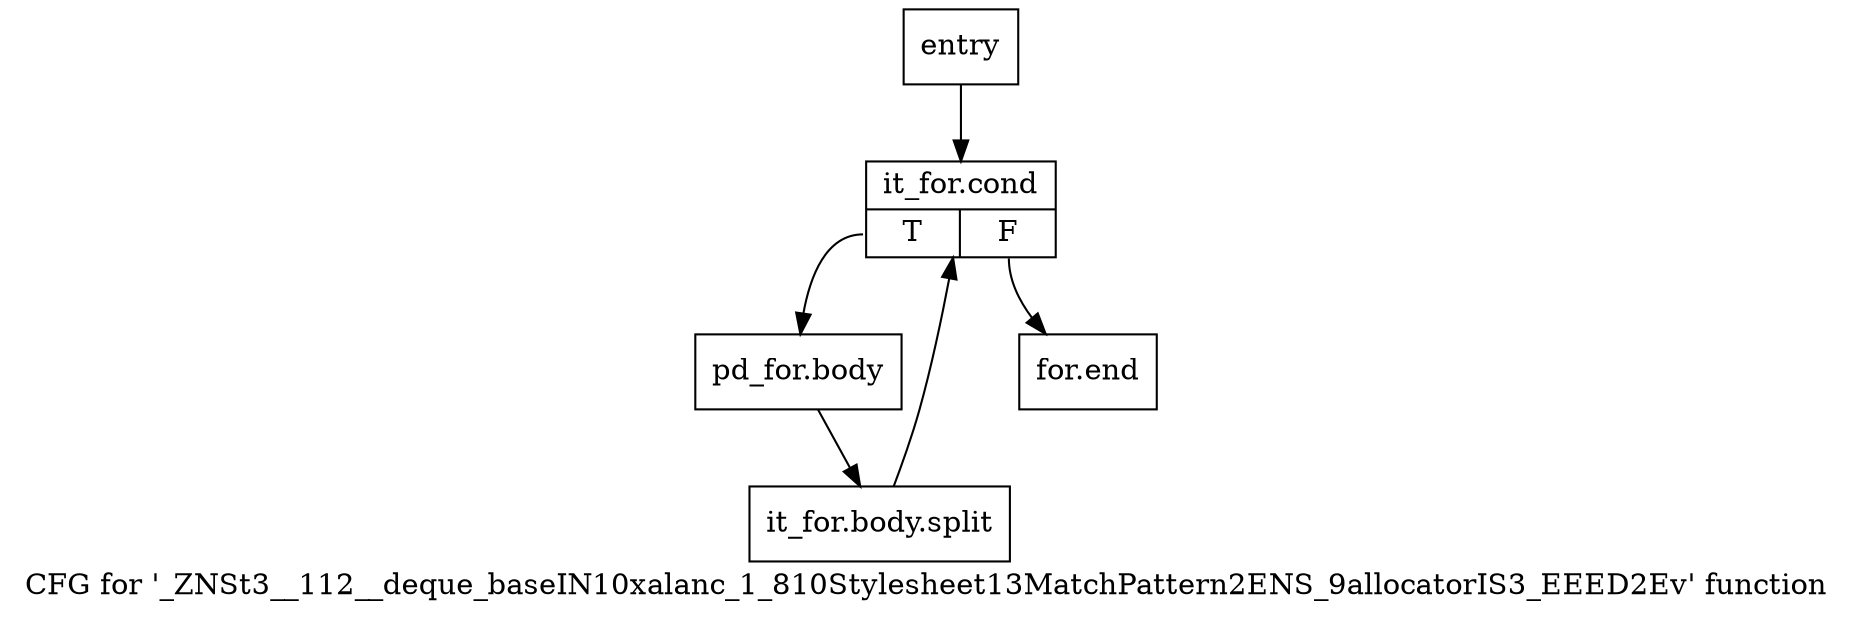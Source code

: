 digraph "CFG for '_ZNSt3__112__deque_baseIN10xalanc_1_810Stylesheet13MatchPattern2ENS_9allocatorIS3_EEED2Ev' function" {
	label="CFG for '_ZNSt3__112__deque_baseIN10xalanc_1_810Stylesheet13MatchPattern2ENS_9allocatorIS3_EEED2Ev' function";

	Node0x7b647c0 [shape=record,label="{entry}"];
	Node0x7b647c0 -> Node0x7b64810;
	Node0x7b64810 [shape=record,label="{it_for.cond|{<s0>T|<s1>F}}"];
	Node0x7b64810:s0 -> Node0x7b64860;
	Node0x7b64810:s1 -> Node0x7b648b0;
	Node0x7b64860 [shape=record,label="{pd_for.body}"];
	Node0x7b64860 -> Node0xc377030;
	Node0xc377030 [shape=record,label="{it_for.body.split}"];
	Node0xc377030 -> Node0x7b64810;
	Node0x7b648b0 [shape=record,label="{for.end}"];
}
